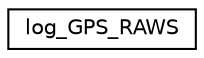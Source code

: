 digraph "Graphical Class Hierarchy"
{
 // INTERACTIVE_SVG=YES
  edge [fontname="Helvetica",fontsize="10",labelfontname="Helvetica",labelfontsize="10"];
  node [fontname="Helvetica",fontsize="10",shape=record];
  rankdir="LR";
  Node1 [label="log_GPS_RAWS",height=0.2,width=0.4,color="black", fillcolor="white", style="filled",URL="$structlog__GPS__RAWS.html"];
}
